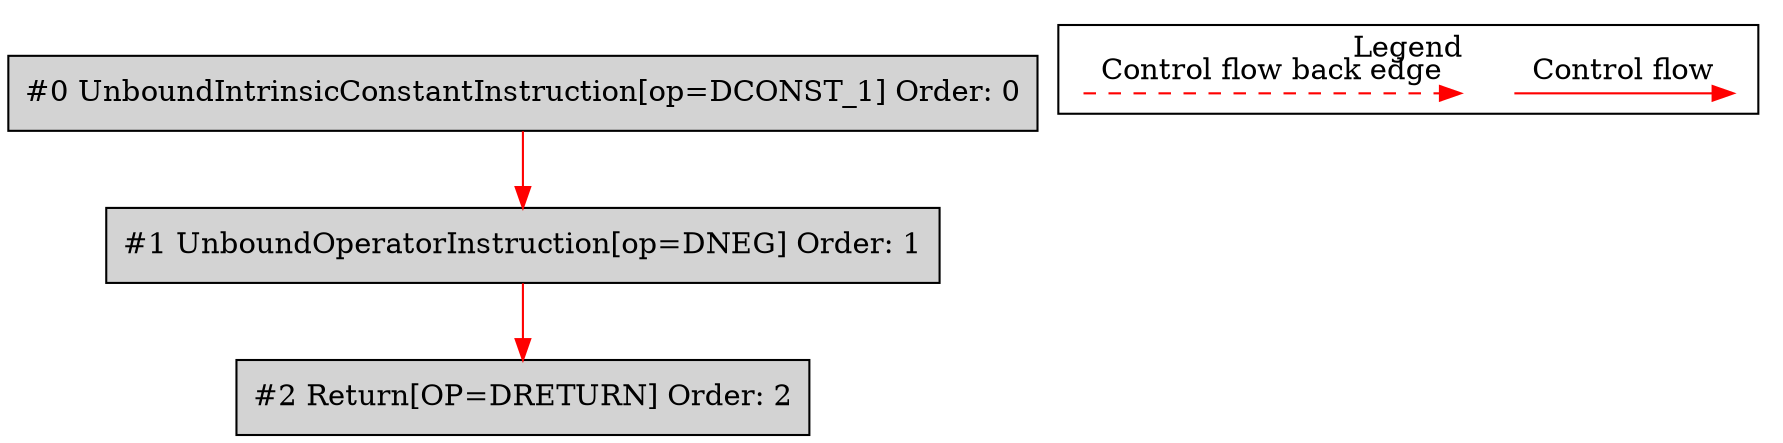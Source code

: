 digraph {
 ordering="in";
 node0[label="#0 UnboundIntrinsicConstantInstruction[op=DCONST_1] Order: 0", shape=box, fillcolor=lightgrey, style=filled];
 node1[label="#1 UnboundOperatorInstruction[op=DNEG] Order: 1", shape=box, fillcolor=lightgrey, style=filled];
 node2[label="#2 Return[OP=DRETURN] Order: 2", shape=box, fillcolor=lightgrey, style=filled];
 node0 -> node1[color=red];
 node1 -> node2[color=red];
 subgraph cluster_000 {
  label = "Legend";
  node [shape=point]
  {
   rank=same;
   c0 [style = invis];
   c1 [style = invis];
   c2 [style = invis];
   c3 [style = invis];
  }
  c0 -> c1 [label="Control flow", style=solid, color=red]
  c2 -> c3 [label="Control flow back edge", style=dashed, color=red]
 }

}
